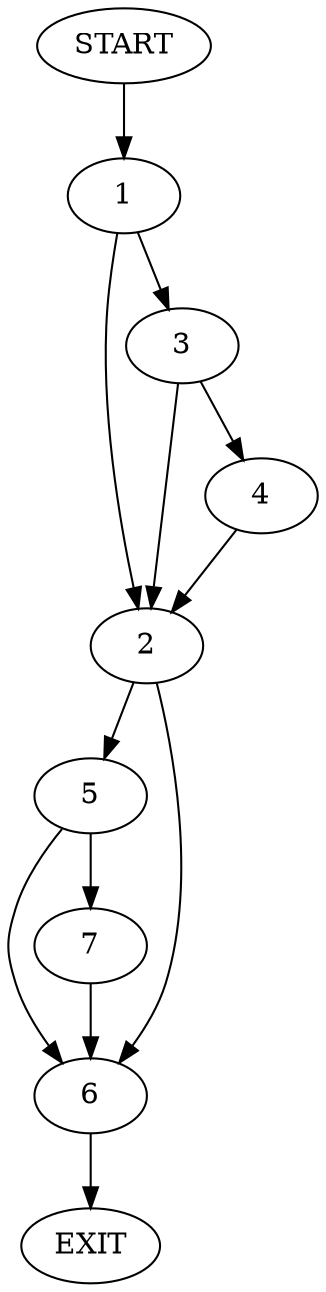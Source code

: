 digraph {
0 [label="START"];
1;
2;
3;
4;
5;
6;
7;
8 [label="EXIT"];
0 -> 1;
1 -> 2;
1 -> 3;
3 -> 4;
3 -> 2;
2 -> 5;
2 -> 6;
4 -> 2;
6 -> 8;
5 -> 6;
5 -> 7;
7 -> 6;
}